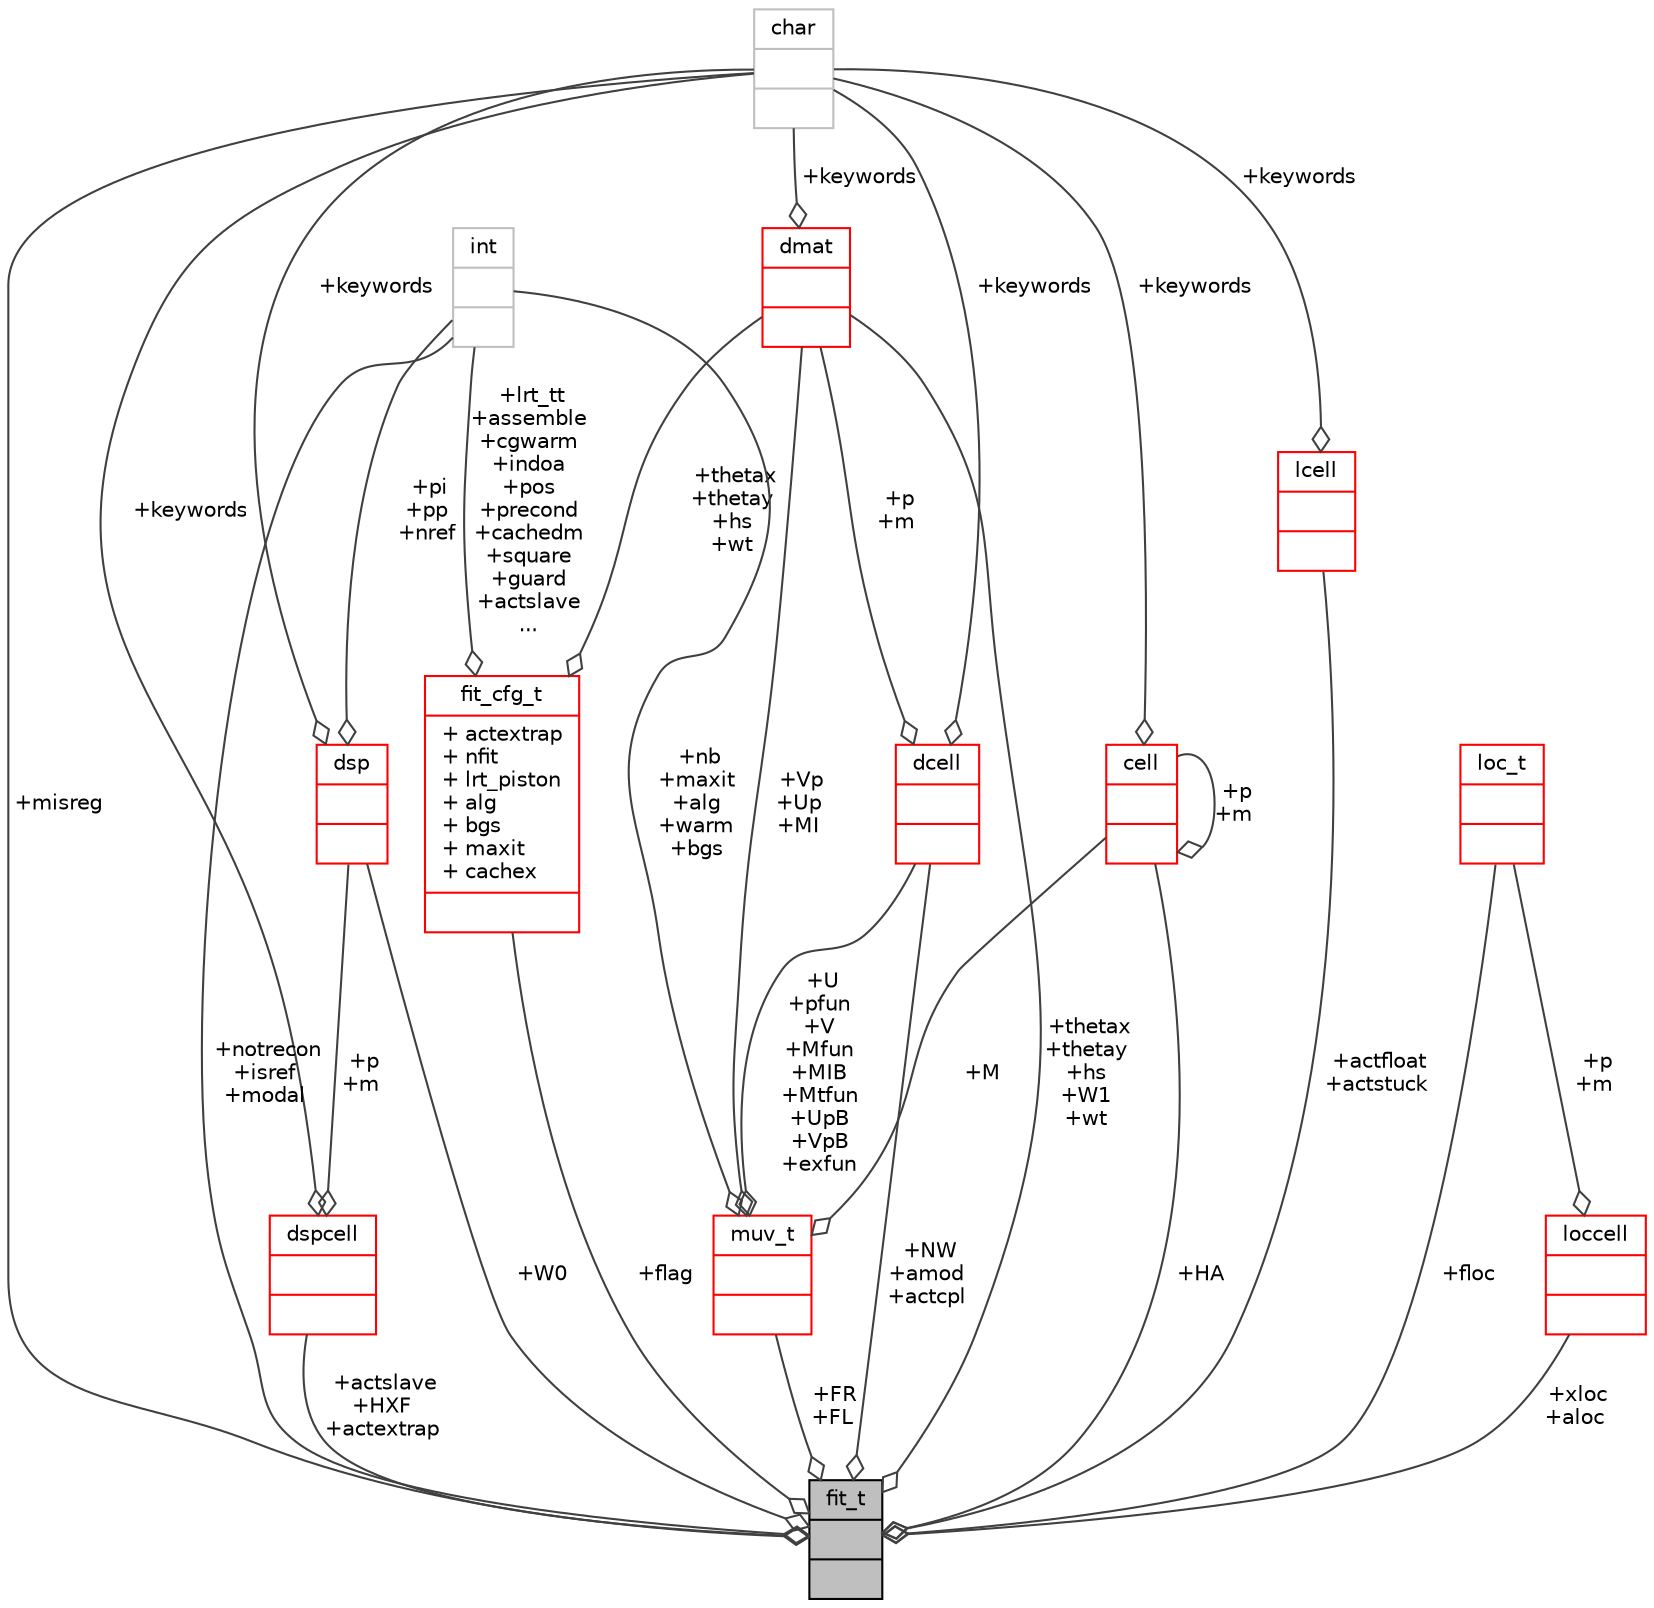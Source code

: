 digraph "fit_t"
{
 // INTERACTIVE_SVG=YES
  bgcolor="transparent";
  edge [fontname="Helvetica",fontsize="10",labelfontname="Helvetica",labelfontsize="10"];
  node [fontname="Helvetica",fontsize="10",shape=record];
  Node239 [label="{fit_t\n||}",height=0.2,width=0.4,color="black", fillcolor="grey75", style="filled", fontcolor="black"];
  Node240 -> Node239 [color="grey25",fontsize="10",style="solid",label=" +NW\n+amod\n+actcpl" ,arrowhead="odiamond",fontname="Helvetica"];
  Node240 [label="{dcell\n||}",height=0.2,width=0.4,color="red",URL="$df/def/type_8h.html#df/d47/structdcell"];
  Node242 -> Node240 [color="grey25",fontsize="10",style="solid",label=" +keywords" ,arrowhead="odiamond",fontname="Helvetica"];
  Node242 [label="{char\n||}",height=0.2,width=0.4,color="grey75"];
  Node248 -> Node240 [color="grey25",fontsize="10",style="solid",label=" +p\n+m" ,arrowhead="odiamond",fontname="Helvetica"];
  Node248 [label="{dmat\n||}",height=0.2,width=0.4,color="red",URL="$d3/d27/structdmat.html"];
  Node242 -> Node248 [color="grey25",fontsize="10",style="solid",label=" +keywords" ,arrowhead="odiamond",fontname="Helvetica"];
  Node255 -> Node239 [color="grey25",fontsize="10",style="solid",label=" +xloc\n+aloc" ,arrowhead="odiamond",fontname="Helvetica"];
  Node255 [label="{loccell\n||}",height=0.2,width=0.4,color="red",URL="$df/def/type_8h.html#dc/da1/structloccell"];
  Node257 -> Node255 [color="grey25",fontsize="10",style="solid",label=" +p\n+m" ,arrowhead="odiamond",fontname="Helvetica"];
  Node257 [label="{loc_t\n||}",height=0.2,width=0.4,color="red",URL="$df/def/type_8h.html#da/ddc/structloc__t"];
  Node260 -> Node239 [color="grey25",fontsize="10",style="solid",label=" +actslave\n+HXF\n+actextrap" ,arrowhead="odiamond",fontname="Helvetica"];
  Node260 [label="{dspcell\n||}",height=0.2,width=0.4,color="red",URL="$df/def/type_8h.html#d6/ddb/structdspcell"];
  Node242 -> Node260 [color="grey25",fontsize="10",style="solid",label=" +keywords" ,arrowhead="odiamond",fontname="Helvetica"];
  Node261 -> Node260 [color="grey25",fontsize="10",style="solid",label=" +p\n+m" ,arrowhead="odiamond",fontname="Helvetica"];
  Node261 [label="{dsp\n||}",height=0.2,width=0.4,color="red",URL="$df/def/type_8h.html#de/d35/structdsp"];
  Node242 -> Node261 [color="grey25",fontsize="10",style="solid",label=" +keywords" ,arrowhead="odiamond",fontname="Helvetica"];
  Node243 -> Node261 [color="grey25",fontsize="10",style="solid",label=" +pi\n+pp\n+nref" ,arrowhead="odiamond",fontname="Helvetica"];
  Node243 [label="{int\n||}",height=0.2,width=0.4,color="grey75"];
  Node262 -> Node239 [color="grey25",fontsize="10",style="solid",label=" +HA" ,arrowhead="odiamond",fontname="Helvetica"];
  Node262 [label="{cell\n||}",height=0.2,width=0.4,color="red",URL="$df/def/type_8h.html#db/d76/structcell"];
  Node262 -> Node262 [color="grey25",fontsize="10",style="solid",label=" +p\n+m" ,arrowhead="odiamond",fontname="Helvetica"];
  Node242 -> Node262 [color="grey25",fontsize="10",style="solid",label=" +keywords" ,arrowhead="odiamond",fontname="Helvetica"];
  Node263 -> Node239 [color="grey25",fontsize="10",style="solid",label=" +flag" ,arrowhead="odiamond",fontname="Helvetica"];
  Node263 [label="{fit_cfg_t\n|+ actextrap\l+ nfit\l+ lrt_piston\l+ alg\l+ bgs\l+ maxit\l+ cachex\l|}",height=0.2,width=0.4,color="red",URL="$d4/d38/parms_8h.html#d7/d76/structfit__cfg__t"];
  Node243 -> Node263 [color="grey25",fontsize="10",style="solid",label=" +lrt_tt\n+assemble\n+cgwarm\n+indoa\n+pos\n+precond\n+cachedm\n+square\n+guard\n+actslave\n..." ,arrowhead="odiamond",fontname="Helvetica"];
  Node248 -> Node263 [color="grey25",fontsize="10",style="solid",label=" +thetax\n+thetay\n+hs\n+wt" ,arrowhead="odiamond",fontname="Helvetica"];
  Node242 -> Node239 [color="grey25",fontsize="10",style="solid",label=" +misreg" ,arrowhead="odiamond",fontname="Helvetica"];
  Node264 -> Node239 [color="grey25",fontsize="10",style="solid",label=" +actfloat\n+actstuck" ,arrowhead="odiamond",fontname="Helvetica"];
  Node264 [label="{lcell\n||}",height=0.2,width=0.4,color="red",URL="$df/def/type_8h.html#db/d4d/structlcell"];
  Node242 -> Node264 [color="grey25",fontsize="10",style="solid",label=" +keywords" ,arrowhead="odiamond",fontname="Helvetica"];
  Node243 -> Node239 [color="grey25",fontsize="10",style="solid",label=" +notrecon\n+isref\n+modal" ,arrowhead="odiamond",fontname="Helvetica"];
  Node248 -> Node239 [color="grey25",fontsize="10",style="solid",label=" +thetax\n+thetay\n+hs\n+W1\n+wt" ,arrowhead="odiamond",fontname="Helvetica"];
  Node266 -> Node239 [color="grey25",fontsize="10",style="solid",label=" +FR\n+FL" ,arrowhead="odiamond",fontname="Helvetica"];
  Node266 [label="{muv_t\n||}",height=0.2,width=0.4,color="red",URL="$d3/dc7/muv_8h.html#dd/d34/structmuv__t"];
  Node240 -> Node266 [color="grey25",fontsize="10",style="solid",label=" +U\n+pfun\n+V\n+Mfun\n+MIB\n+Mtfun\n+UpB\n+VpB\n+exfun" ,arrowhead="odiamond",fontname="Helvetica"];
  Node262 -> Node266 [color="grey25",fontsize="10",style="solid",label=" +M" ,arrowhead="odiamond",fontname="Helvetica"];
  Node243 -> Node266 [color="grey25",fontsize="10",style="solid",label=" +nb\n+maxit\n+alg\n+warm\n+bgs" ,arrowhead="odiamond",fontname="Helvetica"];
  Node248 -> Node266 [color="grey25",fontsize="10",style="solid",label=" +Vp\n+Up\n+MI" ,arrowhead="odiamond",fontname="Helvetica"];
  Node261 -> Node239 [color="grey25",fontsize="10",style="solid",label=" +W0" ,arrowhead="odiamond",fontname="Helvetica"];
  Node257 -> Node239 [color="grey25",fontsize="10",style="solid",label=" +floc" ,arrowhead="odiamond",fontname="Helvetica"];
}
